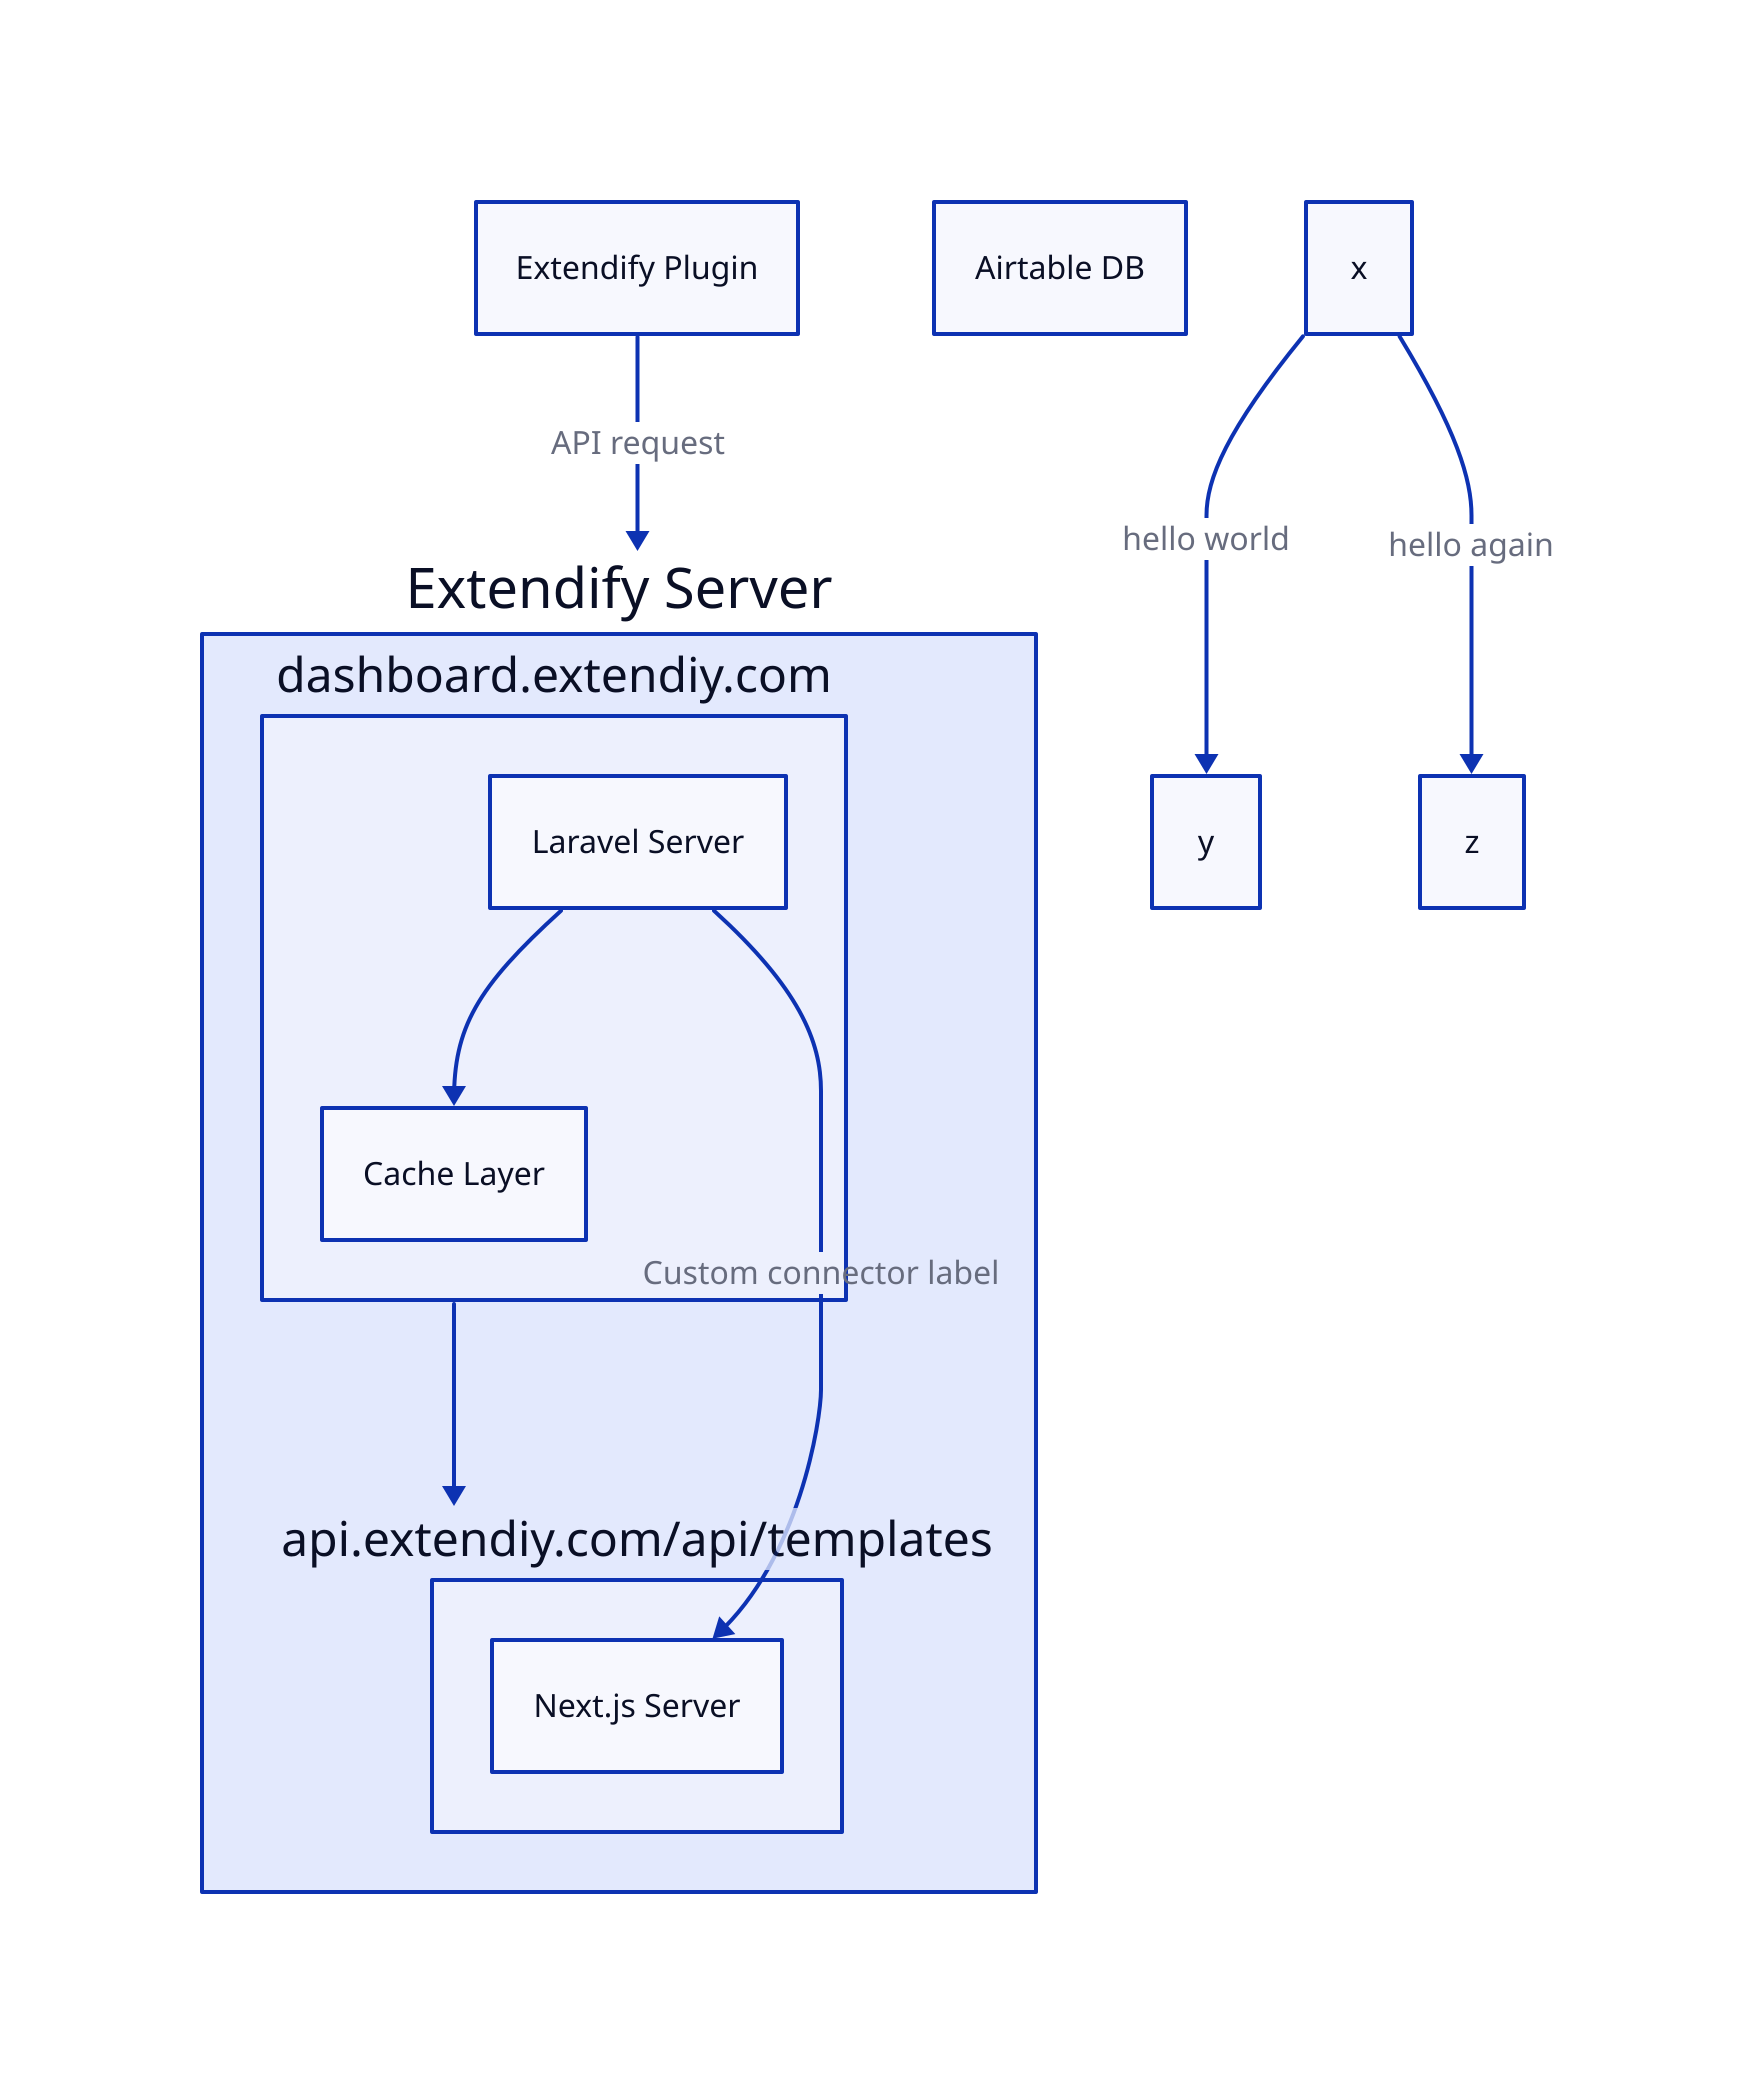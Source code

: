 a: Extendify Plugin
e: Airtable DB

extendifyServer: {
  label: Extendify Server

  dashboardServer: {
    label: dashboard.extendiy.com
    ls: Laravel Server
    cl: Cache Layer

    ls -> cl
  }

  apiServer:  {
    label: api.extendiy.com/api/templates
    nj: Next.js Server

    #_.dashboardServer.ls -> nj
  }

  dashboardServer -> apiServer
  dashboardServer.ls -> apiServer.nj: Custom connector label
}

a -> extendifyServer: API request
x -> y: hello world
x -> z: hello again
